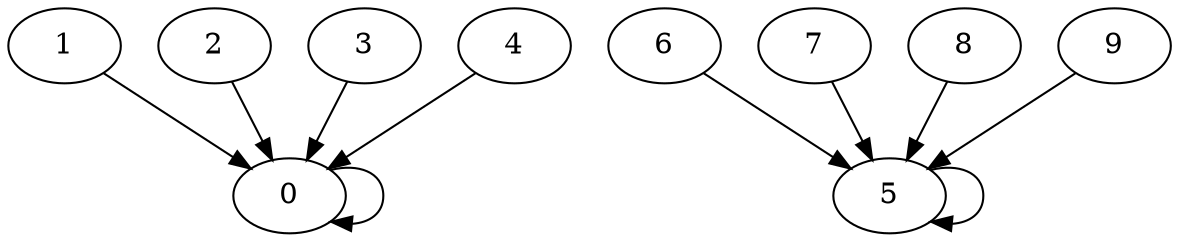 digraph {
	0 -> 0;
	1 -> 0;
	2 -> 0;
	3 -> 0;
	4 -> 0;
	5 -> 5;
	6 -> 5;
	7 -> 5;
	8 -> 5;
	9 -> 5;
}